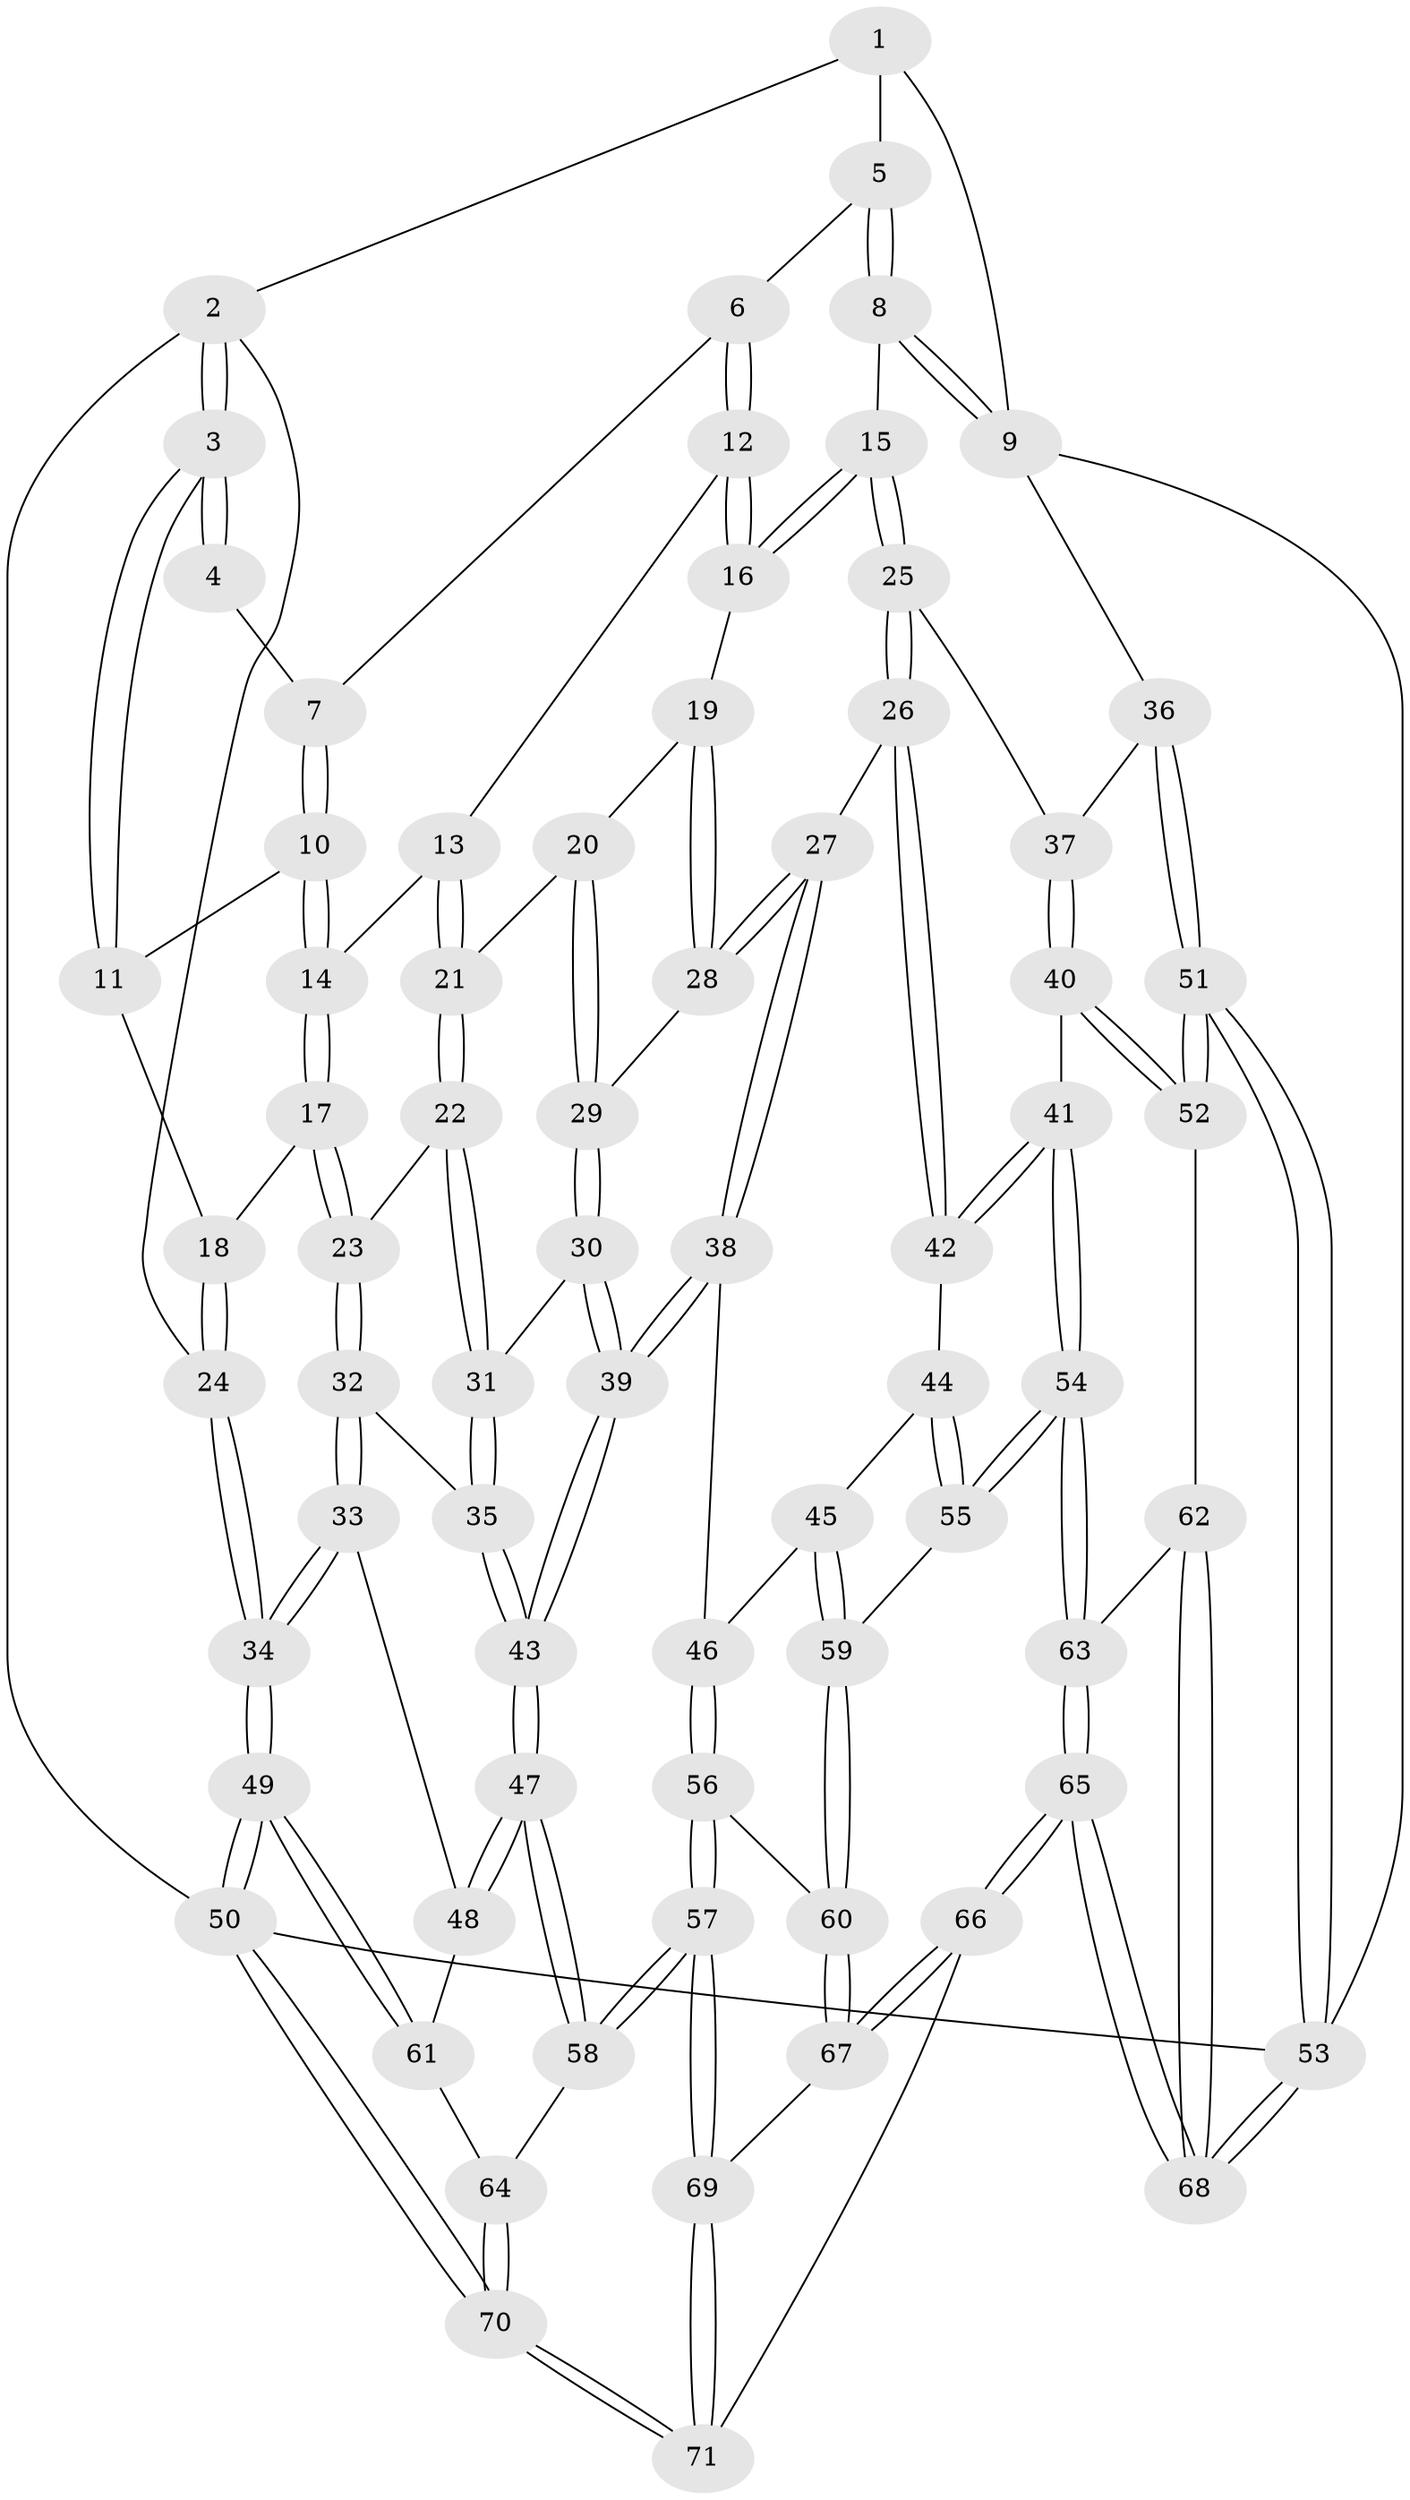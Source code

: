 // coarse degree distribution, {3: 0.11627906976744186, 5: 0.3023255813953488, 2: 0.023255813953488372, 4: 0.3953488372093023, 6: 0.16279069767441862}
// Generated by graph-tools (version 1.1) at 2025/52/02/27/25 19:52:39]
// undirected, 71 vertices, 174 edges
graph export_dot {
graph [start="1"]
  node [color=gray90,style=filled];
  1 [pos="+0.15137960198870207+0"];
  2 [pos="+0+0.14551504085708594"];
  3 [pos="+0+0.1457313731622154"];
  4 [pos="+0.13325315915920644+0.0415503719950626"];
  5 [pos="+0.524154681095135+0"];
  6 [pos="+0.44972997725303093+0.015661764935586603"];
  7 [pos="+0.14982916966121787+0.08388435465773877"];
  8 [pos="+1+0"];
  9 [pos="+1+0"];
  10 [pos="+0.15912780109670394+0.17243376993300355"];
  11 [pos="+0+0.1874819279006169"];
  12 [pos="+0.37029279284098804+0.20632101131885705"];
  13 [pos="+0.35907402225405133+0.21786538563349256"];
  14 [pos="+0.2144102663704131+0.24758069764166393"];
  15 [pos="+0.8765473613818274+0.16748442060536242"];
  16 [pos="+0.596900150553902+0.28226560816100427"];
  17 [pos="+0.1824681820453176+0.3189673954310903"];
  18 [pos="+0.09541940119481429+0.3325169226992983"];
  19 [pos="+0.542435660955561+0.35769876683715873"];
  20 [pos="+0.4226265359184311+0.36351616566494277"];
  21 [pos="+0.4052939881043573+0.3352439782630862"];
  22 [pos="+0.27641524914173243+0.42530871882060395"];
  23 [pos="+0.19578224533913957+0.3812569284446733"];
  24 [pos="+0+0.4619529016097393"];
  25 [pos="+0.7713716485604472+0.45420925799842443"];
  26 [pos="+0.6795367666658911+0.5360970738755515"];
  27 [pos="+0.635178872663285+0.5326604109021297"];
  28 [pos="+0.5678909032533652+0.48904042357808253"];
  29 [pos="+0.4111689722009658+0.487767216037446"];
  30 [pos="+0.3816170515032757+0.5149647984194583"];
  31 [pos="+0.3778724028861228+0.5146694248899203"];
  32 [pos="+0.12092357851753077+0.5840013847074305"];
  33 [pos="+0.058501317589823215+0.6382295132564528"];
  34 [pos="+0+0.6031960494938795"];
  35 [pos="+0.2639878449647647+0.5724714010012383"];
  36 [pos="+1+0.571964359214439"];
  37 [pos="+0.8503851718172447+0.5404946681337727"];
  38 [pos="+0.4513878457588419+0.6932032387038458"];
  39 [pos="+0.443779045247331+0.6926570963080132"];
  40 [pos="+0.9219132404657642+0.7508232243441387"];
  41 [pos="+0.8514458105692675+0.7459131171183053"];
  42 [pos="+0.7064574059029248+0.6810028057186265"];
  43 [pos="+0.35862721839427186+0.7560312572059079"];
  44 [pos="+0.6855165193762542+0.7052951524357304"];
  45 [pos="+0.5632559586135839+0.751774845624912"];
  46 [pos="+0.5000420848271422+0.726710268986355"];
  47 [pos="+0.31950964442352875+0.8015554873500799"];
  48 [pos="+0.10687088335228172+0.7017764822773156"];
  49 [pos="+0+1"];
  50 [pos="+0+1"];
  51 [pos="+1+0.773849972113682"];
  52 [pos="+0.9792293138186655+0.7782599883139582"];
  53 [pos="+1+1"];
  54 [pos="+0.7037222814022324+0.8943756633201497"];
  55 [pos="+0.6868045245004081+0.8801229021898767"];
  56 [pos="+0.4975420175912166+0.8987653027027772"];
  57 [pos="+0.3386531910843637+0.8739988007627122"];
  58 [pos="+0.32414365210638146+0.8438487248676609"];
  59 [pos="+0.5914722098846327+0.8671295449167372"];
  60 [pos="+0.5313813842649123+0.9158535350347818"];
  61 [pos="+0.09287379317139334+0.8616734055109436"];
  62 [pos="+0.882349455184278+0.9004783429165607"];
  63 [pos="+0.733065232946875+0.9589812143729163"];
  64 [pos="+0.13846603982960035+0.9328683285341461"];
  65 [pos="+0.669764438199568+1"];
  66 [pos="+0.6222482074420629+1"];
  67 [pos="+0.5423077353482141+1"];
  68 [pos="+0.9762125778552414+1"];
  69 [pos="+0.336585010523297+0.9303292234022322"];
  70 [pos="+0.09217725320622817+1"];
  71 [pos="+0.26542782261615133+1"];
  1 -- 2;
  1 -- 5;
  1 -- 9;
  2 -- 3;
  2 -- 3;
  2 -- 24;
  2 -- 50;
  3 -- 4;
  3 -- 4;
  3 -- 11;
  3 -- 11;
  4 -- 7;
  5 -- 6;
  5 -- 8;
  5 -- 8;
  6 -- 7;
  6 -- 12;
  6 -- 12;
  7 -- 10;
  7 -- 10;
  8 -- 9;
  8 -- 9;
  8 -- 15;
  9 -- 36;
  9 -- 53;
  10 -- 11;
  10 -- 14;
  10 -- 14;
  11 -- 18;
  12 -- 13;
  12 -- 16;
  12 -- 16;
  13 -- 14;
  13 -- 21;
  13 -- 21;
  14 -- 17;
  14 -- 17;
  15 -- 16;
  15 -- 16;
  15 -- 25;
  15 -- 25;
  16 -- 19;
  17 -- 18;
  17 -- 23;
  17 -- 23;
  18 -- 24;
  18 -- 24;
  19 -- 20;
  19 -- 28;
  19 -- 28;
  20 -- 21;
  20 -- 29;
  20 -- 29;
  21 -- 22;
  21 -- 22;
  22 -- 23;
  22 -- 31;
  22 -- 31;
  23 -- 32;
  23 -- 32;
  24 -- 34;
  24 -- 34;
  25 -- 26;
  25 -- 26;
  25 -- 37;
  26 -- 27;
  26 -- 42;
  26 -- 42;
  27 -- 28;
  27 -- 28;
  27 -- 38;
  27 -- 38;
  28 -- 29;
  29 -- 30;
  29 -- 30;
  30 -- 31;
  30 -- 39;
  30 -- 39;
  31 -- 35;
  31 -- 35;
  32 -- 33;
  32 -- 33;
  32 -- 35;
  33 -- 34;
  33 -- 34;
  33 -- 48;
  34 -- 49;
  34 -- 49;
  35 -- 43;
  35 -- 43;
  36 -- 37;
  36 -- 51;
  36 -- 51;
  37 -- 40;
  37 -- 40;
  38 -- 39;
  38 -- 39;
  38 -- 46;
  39 -- 43;
  39 -- 43;
  40 -- 41;
  40 -- 52;
  40 -- 52;
  41 -- 42;
  41 -- 42;
  41 -- 54;
  41 -- 54;
  42 -- 44;
  43 -- 47;
  43 -- 47;
  44 -- 45;
  44 -- 55;
  44 -- 55;
  45 -- 46;
  45 -- 59;
  45 -- 59;
  46 -- 56;
  46 -- 56;
  47 -- 48;
  47 -- 48;
  47 -- 58;
  47 -- 58;
  48 -- 61;
  49 -- 50;
  49 -- 50;
  49 -- 61;
  49 -- 61;
  50 -- 70;
  50 -- 70;
  50 -- 53;
  51 -- 52;
  51 -- 52;
  51 -- 53;
  51 -- 53;
  52 -- 62;
  53 -- 68;
  53 -- 68;
  54 -- 55;
  54 -- 55;
  54 -- 63;
  54 -- 63;
  55 -- 59;
  56 -- 57;
  56 -- 57;
  56 -- 60;
  57 -- 58;
  57 -- 58;
  57 -- 69;
  57 -- 69;
  58 -- 64;
  59 -- 60;
  59 -- 60;
  60 -- 67;
  60 -- 67;
  61 -- 64;
  62 -- 63;
  62 -- 68;
  62 -- 68;
  63 -- 65;
  63 -- 65;
  64 -- 70;
  64 -- 70;
  65 -- 66;
  65 -- 66;
  65 -- 68;
  65 -- 68;
  66 -- 67;
  66 -- 67;
  66 -- 71;
  67 -- 69;
  69 -- 71;
  69 -- 71;
  70 -- 71;
  70 -- 71;
}
